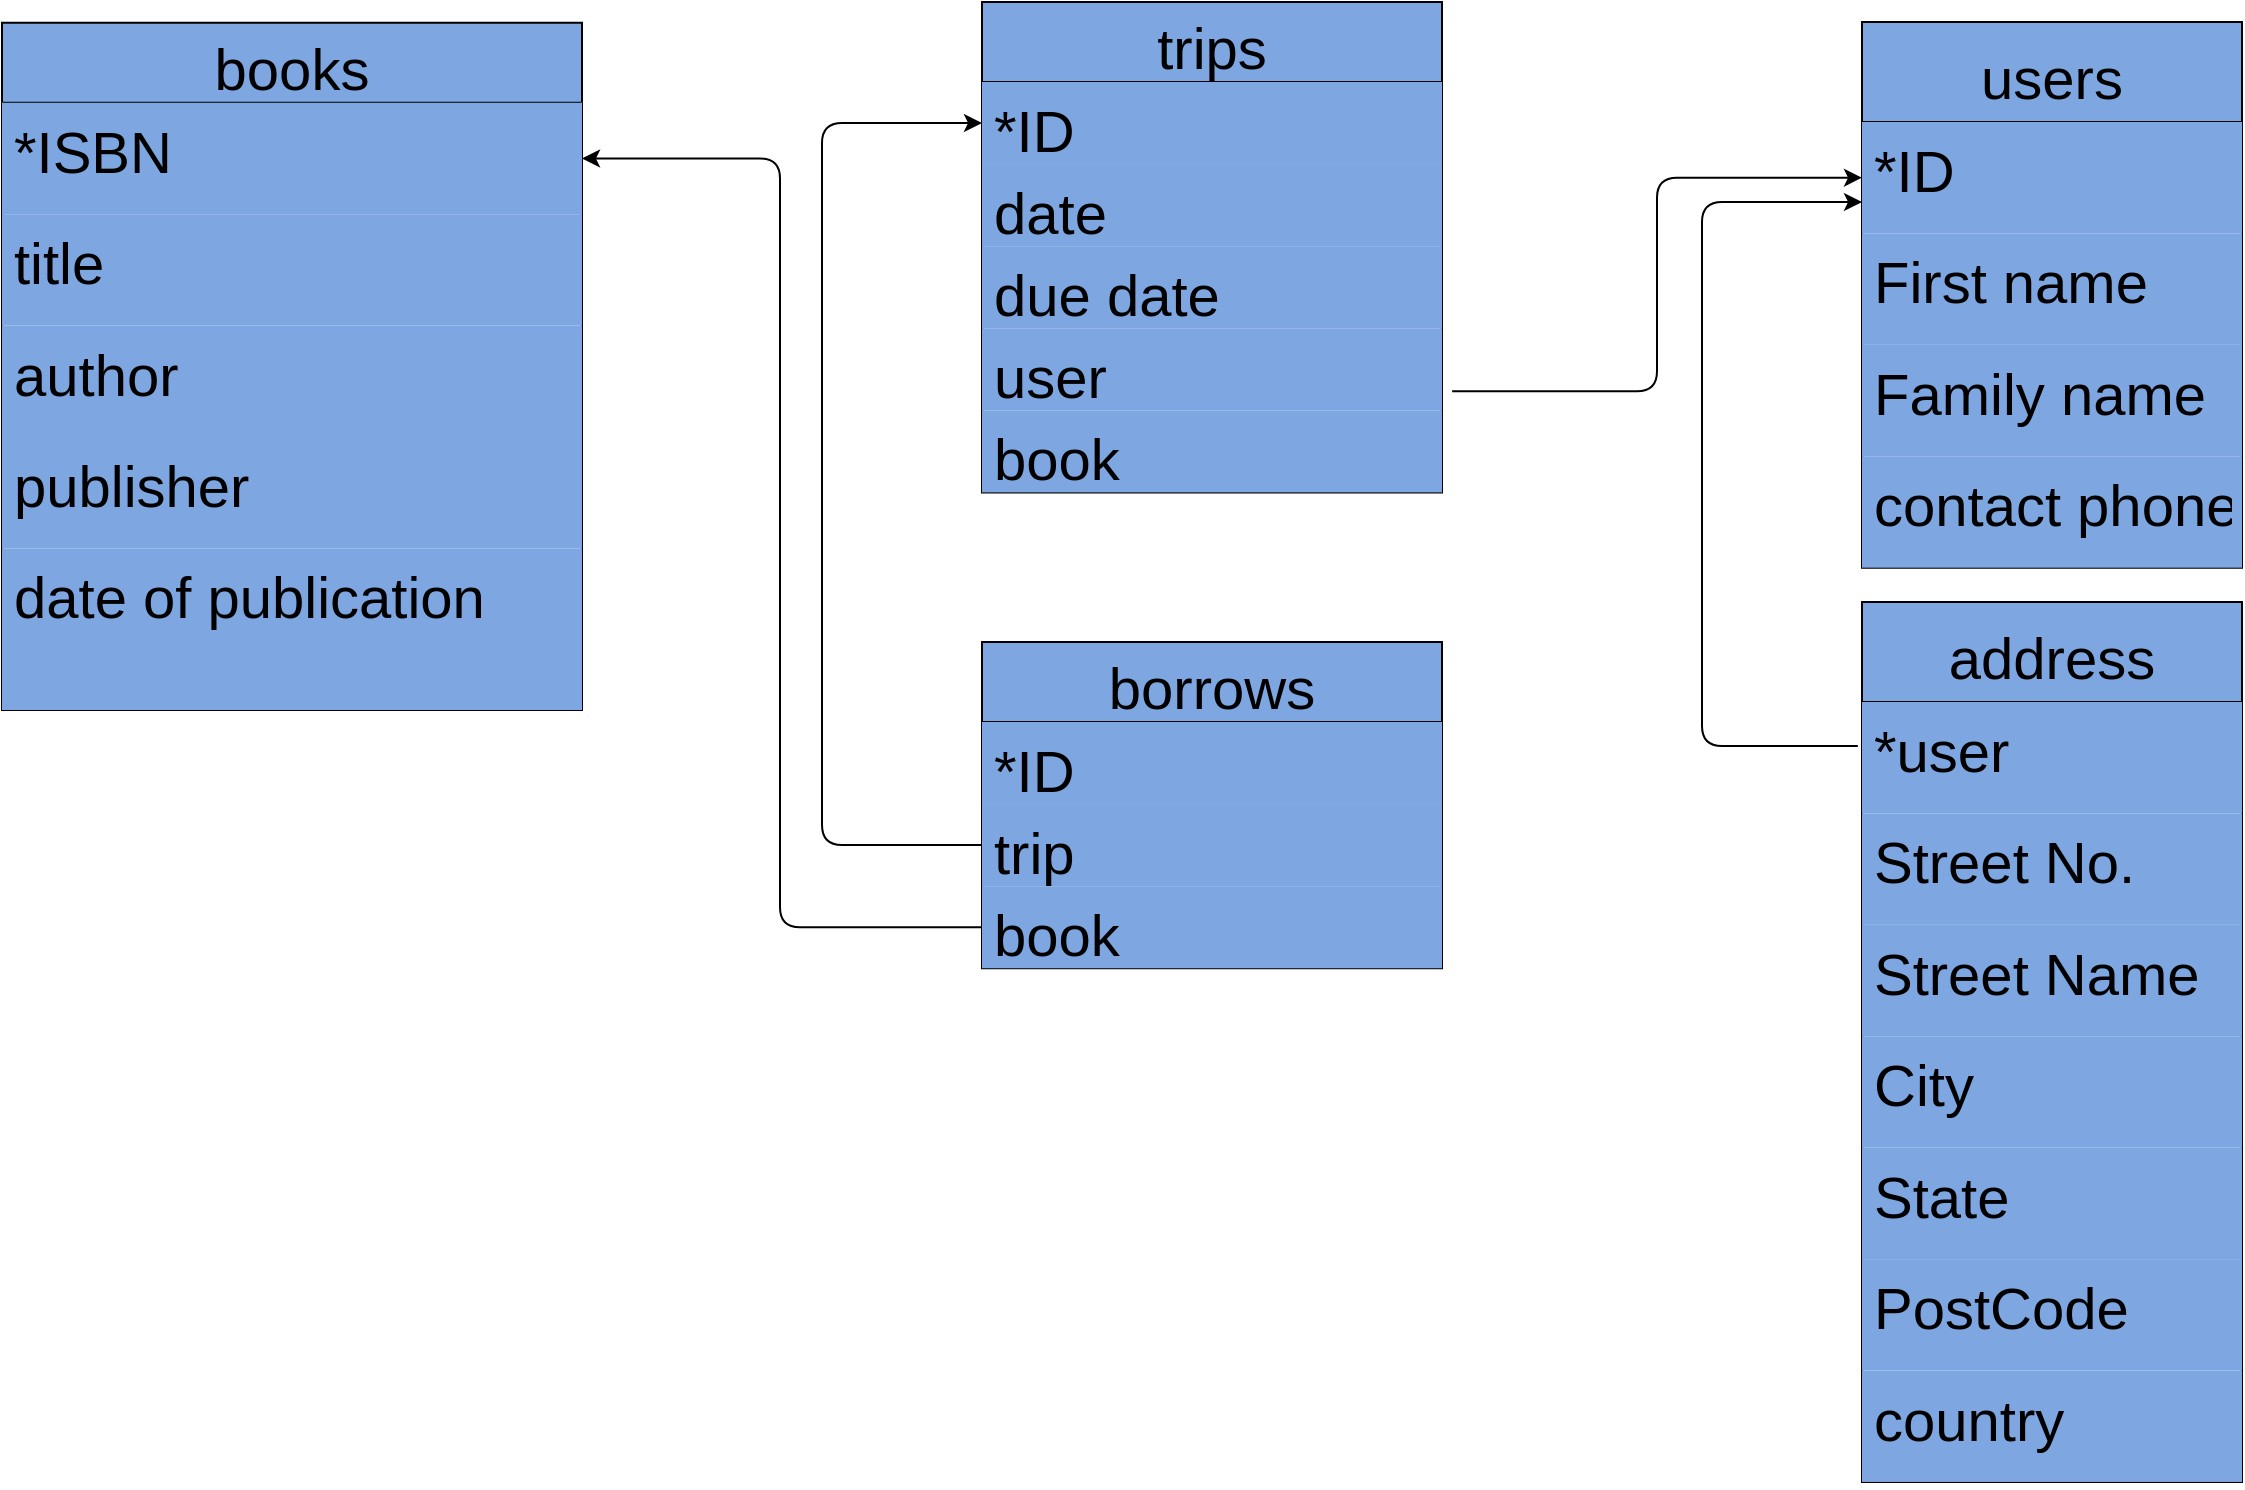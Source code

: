 <mxfile version="14.6.5" type="device"><diagram id="gUF6FbaqaCzxD0nxnOrS" name="Page-1"><mxGraphModel dx="1422" dy="794" grid="1" gridSize="10" guides="1" tooltips="1" connect="1" arrows="1" fold="1" page="1" pageScale="1" pageWidth="827" pageHeight="1169" math="0" shadow="0"><root><mxCell id="0"/><mxCell id="1" parent="0"/><mxCell id="NSFLEO3_udODD0rvrSkR-15" value="books" style="swimlane;fontStyle=0;childLayout=stackLayout;horizontal=1;startSize=40;fillColor=#7EA6E0;horizontalStack=0;resizeParent=1;resizeParentMax=0;resizeLast=0;collapsible=1;marginBottom=0;fontSize=29;aspect=fixed;" vertex="1" parent="1"><mxGeometry x="10" y="200.38" width="290" height="343.62" as="geometry"><mxRectangle x="40" y="120" width="60" height="26" as="alternateBounds"/></mxGeometry></mxCell><mxCell id="NSFLEO3_udODD0rvrSkR-20" value="*ISBN" style="text;strokeColor=none;fillColor=#7EA6E0;align=left;verticalAlign=top;spacingLeft=4;spacingRight=4;overflow=hidden;rotatable=0;points=[[0,0.5],[1,0.5]];portConstraint=eastwest;fontSize=29;aspect=fixed;" vertex="1" parent="NSFLEO3_udODD0rvrSkR-15"><mxGeometry y="40" width="290" height="55.71" as="geometry"/></mxCell><mxCell id="NSFLEO3_udODD0rvrSkR-16" value="title" style="text;strokeColor=none;fillColor=#7EA6E0;align=left;verticalAlign=top;spacingLeft=4;spacingRight=4;overflow=hidden;rotatable=0;points=[[0,0.5],[1,0.5]];portConstraint=eastwest;fontSize=29;aspect=fixed;" vertex="1" parent="NSFLEO3_udODD0rvrSkR-15"><mxGeometry y="95.71" width="290" height="55.71" as="geometry"/></mxCell><mxCell id="NSFLEO3_udODD0rvrSkR-17" value="author&#10;&#10;" style="text;strokeColor=none;fillColor=#7EA6E0;align=left;verticalAlign=top;spacingLeft=4;spacingRight=4;overflow=hidden;rotatable=0;points=[[0,0.5],[1,0.5]];portConstraint=eastwest;fontSize=29;aspect=fixed;" vertex="1" parent="NSFLEO3_udODD0rvrSkR-15"><mxGeometry y="151.42" width="290" height="55.71" as="geometry"/></mxCell><mxCell id="NSFLEO3_udODD0rvrSkR-18" value="publisher" style="text;strokeColor=none;fillColor=#7EA6E0;align=left;verticalAlign=top;spacingLeft=4;spacingRight=4;overflow=hidden;rotatable=0;points=[[0,0.5],[1,0.5]];portConstraint=eastwest;fontSize=29;aspect=fixed;" vertex="1" parent="NSFLEO3_udODD0rvrSkR-15"><mxGeometry y="207.13" width="290" height="55.71" as="geometry"/></mxCell><mxCell id="NSFLEO3_udODD0rvrSkR-19" value="date of publication&#10;" style="text;strokeColor=none;fillColor=#7EA6E0;align=left;verticalAlign=top;spacingLeft=4;spacingRight=4;overflow=hidden;rotatable=0;points=[[0,0.5],[1,0.5]];portConstraint=eastwest;fontSize=29;aspect=fixed;" vertex="1" parent="NSFLEO3_udODD0rvrSkR-15"><mxGeometry y="262.84" width="290" height="80.78" as="geometry"/></mxCell><mxCell id="NSFLEO3_udODD0rvrSkR-21" value="users" style="swimlane;fontStyle=0;childLayout=stackLayout;horizontal=1;startSize=50;fillColor=#7EA6E0;horizontalStack=0;resizeParent=1;resizeParentMax=0;resizeLast=0;collapsible=1;marginBottom=0;fontSize=29;aspect=fixed;" vertex="1" parent="1"><mxGeometry x="940" y="200" width="190" height="272.84" as="geometry"/></mxCell><mxCell id="NSFLEO3_udODD0rvrSkR-31" value="*ID" style="text;strokeColor=none;fillColor=#7EA6E0;align=left;verticalAlign=top;spacingLeft=4;spacingRight=4;overflow=hidden;rotatable=0;points=[[0,0.5],[1,0.5]];portConstraint=eastwest;fontSize=29;aspect=fixed;" vertex="1" parent="NSFLEO3_udODD0rvrSkR-21"><mxGeometry y="50" width="190" height="55.71" as="geometry"/></mxCell><mxCell id="NSFLEO3_udODD0rvrSkR-34" value="First name" style="text;strokeColor=none;fillColor=#7EA6E0;align=left;verticalAlign=top;spacingLeft=4;spacingRight=4;overflow=hidden;rotatable=0;points=[[0,0.5],[1,0.5]];portConstraint=eastwest;fontSize=29;aspect=fixed;" vertex="1" parent="NSFLEO3_udODD0rvrSkR-21"><mxGeometry y="105.71" width="190" height="55.71" as="geometry"/></mxCell><mxCell id="NSFLEO3_udODD0rvrSkR-22" value="Family name" style="text;strokeColor=none;fillColor=#7EA6E0;align=left;verticalAlign=top;spacingLeft=4;spacingRight=4;overflow=hidden;rotatable=0;points=[[0,0.5],[1,0.5]];portConstraint=eastwest;fontSize=29;aspect=fixed;" vertex="1" parent="NSFLEO3_udODD0rvrSkR-21"><mxGeometry y="161.42" width="190" height="55.71" as="geometry"/></mxCell><mxCell id="NSFLEO3_udODD0rvrSkR-24" value="contact phone number" style="text;strokeColor=none;fillColor=#7EA6E0;align=left;verticalAlign=top;spacingLeft=4;spacingRight=4;overflow=hidden;rotatable=0;points=[[0,0.5],[1,0.5]];portConstraint=eastwest;fontSize=29;aspect=fixed;" vertex="1" parent="NSFLEO3_udODD0rvrSkR-21"><mxGeometry y="217.13" width="190" height="55.71" as="geometry"/></mxCell><mxCell id="NSFLEO3_udODD0rvrSkR-25" value="trips" style="swimlane;fontStyle=0;childLayout=stackLayout;horizontal=1;startSize=40;fillColor=#7EA6E0;horizontalStack=0;resizeParent=1;resizeParentMax=0;resizeLast=0;collapsible=1;marginBottom=0;fontSize=29;" vertex="1" parent="1"><mxGeometry x="500" y="190" width="230" height="245.2" as="geometry"/></mxCell><mxCell id="NSFLEO3_udODD0rvrSkR-30" value="*ID" style="text;strokeColor=none;fillColor=#7EA6E0;align=left;verticalAlign=top;spacingLeft=4;spacingRight=4;overflow=hidden;rotatable=0;points=[[0,0.5],[1,0.5]];portConstraint=eastwest;fontSize=29;" vertex="1" parent="NSFLEO3_udODD0rvrSkR-25"><mxGeometry y="40" width="230" height="41.04" as="geometry"/></mxCell><mxCell id="NSFLEO3_udODD0rvrSkR-26" value="date" style="text;strokeColor=none;fillColor=#7EA6E0;align=left;verticalAlign=top;spacingLeft=4;spacingRight=4;overflow=hidden;rotatable=0;points=[[0,0.5],[1,0.5]];portConstraint=eastwest;fontSize=29;" vertex="1" parent="NSFLEO3_udODD0rvrSkR-25"><mxGeometry y="81.04" width="230" height="41.04" as="geometry"/></mxCell><mxCell id="NSFLEO3_udODD0rvrSkR-27" value="due date" style="text;strokeColor=none;fillColor=#7EA6E0;align=left;verticalAlign=top;spacingLeft=4;spacingRight=4;overflow=hidden;rotatable=0;points=[[0,0.5],[1,0.5]];portConstraint=eastwest;fontSize=29;" vertex="1" parent="NSFLEO3_udODD0rvrSkR-25"><mxGeometry y="122.08" width="230" height="41.04" as="geometry"/></mxCell><mxCell id="NSFLEO3_udODD0rvrSkR-28" value="user" style="text;strokeColor=none;fillColor=#7EA6E0;align=left;verticalAlign=top;spacingLeft=4;spacingRight=4;overflow=hidden;rotatable=0;points=[[0,0.5],[1,0.5]];portConstraint=eastwest;fontSize=29;" vertex="1" parent="NSFLEO3_udODD0rvrSkR-25"><mxGeometry y="163.12" width="230" height="41.04" as="geometry"/></mxCell><mxCell id="NSFLEO3_udODD0rvrSkR-29" value="book&#10;" style="text;strokeColor=none;fillColor=#7EA6E0;align=left;verticalAlign=top;spacingLeft=4;spacingRight=4;overflow=hidden;rotatable=0;points=[[0,0.5],[1,0.5]];portConstraint=eastwest;fontSize=29;" vertex="1" parent="NSFLEO3_udODD0rvrSkR-25"><mxGeometry y="204.16" width="230" height="41.04" as="geometry"/></mxCell><mxCell id="NSFLEO3_udODD0rvrSkR-32" value="" style="edgeStyle=elbowEdgeStyle;elbow=horizontal;endArrow=classic;html=1;fontSize=29;entryX=0;entryY=0.5;entryDx=0;entryDy=0;exitX=1.022;exitY=0.768;exitDx=0;exitDy=0;exitPerimeter=0;fillColor=#7EA6E0;" edge="1" parent="1" source="NSFLEO3_udODD0rvrSkR-28" target="NSFLEO3_udODD0rvrSkR-31"><mxGeometry width="50" height="50" relative="1" as="geometry"><mxPoint x="730" y="420" as="sourcePoint"/><mxPoint x="780" y="370" as="targetPoint"/></mxGeometry></mxCell><mxCell id="NSFLEO3_udODD0rvrSkR-33" value="" style="edgeStyle=elbowEdgeStyle;elbow=horizontal;endArrow=classic;html=1;fontSize=29;entryX=1;entryY=0.5;entryDx=0;entryDy=0;fillColor=#7EA6E0;exitX=0;exitY=0.5;exitDx=0;exitDy=0;" edge="1" parent="1" source="NSFLEO3_udODD0rvrSkR-38" target="NSFLEO3_udODD0rvrSkR-20"><mxGeometry width="50" height="50" relative="1" as="geometry"><mxPoint x="490" y="650" as="sourcePoint"/><mxPoint x="524" y="259.995" as="targetPoint"/><Array as="points"><mxPoint x="399" y="300"/></Array></mxGeometry></mxCell><mxCell id="NSFLEO3_udODD0rvrSkR-35" value="borrows" style="swimlane;fontStyle=0;childLayout=stackLayout;horizontal=1;startSize=40;fillColor=#7EA6E0;horizontalStack=0;resizeParent=1;resizeParentMax=0;resizeLast=0;collapsible=1;marginBottom=0;fontSize=29;" vertex="1" parent="1"><mxGeometry x="500" y="510" width="230" height="163.12" as="geometry"/></mxCell><mxCell id="NSFLEO3_udODD0rvrSkR-36" value="*ID" style="text;strokeColor=none;fillColor=#7EA6E0;align=left;verticalAlign=top;spacingLeft=4;spacingRight=4;overflow=hidden;rotatable=0;points=[[0,0.5],[1,0.5]];portConstraint=eastwest;fontSize=29;" vertex="1" parent="NSFLEO3_udODD0rvrSkR-35"><mxGeometry y="40" width="230" height="41.04" as="geometry"/></mxCell><mxCell id="NSFLEO3_udODD0rvrSkR-37" value="trip" style="text;strokeColor=none;fillColor=#7EA6E0;align=left;verticalAlign=top;spacingLeft=4;spacingRight=4;overflow=hidden;rotatable=0;points=[[0,0.5],[1,0.5]];portConstraint=eastwest;fontSize=29;" vertex="1" parent="NSFLEO3_udODD0rvrSkR-35"><mxGeometry y="81.04" width="230" height="41.04" as="geometry"/></mxCell><mxCell id="NSFLEO3_udODD0rvrSkR-38" value="book" style="text;strokeColor=none;fillColor=#7EA6E0;align=left;verticalAlign=top;spacingLeft=4;spacingRight=4;overflow=hidden;rotatable=0;points=[[0,0.5],[1,0.5]];portConstraint=eastwest;fontSize=29;" vertex="1" parent="NSFLEO3_udODD0rvrSkR-35"><mxGeometry y="122.08" width="230" height="41.04" as="geometry"/></mxCell><mxCell id="NSFLEO3_udODD0rvrSkR-41" value="" style="edgeStyle=elbowEdgeStyle;elbow=horizontal;endArrow=classic;html=1;fontSize=29;fillColor=#7EA6E0;entryX=0;entryY=0.5;entryDx=0;entryDy=0;exitX=0;exitY=0.5;exitDx=0;exitDy=0;" edge="1" parent="1" source="NSFLEO3_udODD0rvrSkR-37" target="NSFLEO3_udODD0rvrSkR-30"><mxGeometry width="50" height="50" relative="1" as="geometry"><mxPoint x="490" y="570" as="sourcePoint"/><mxPoint x="460" y="390" as="targetPoint"/><Array as="points"><mxPoint x="420" y="340"/></Array></mxGeometry></mxCell><mxCell id="NSFLEO3_udODD0rvrSkR-42" value="address" style="swimlane;fontStyle=0;childLayout=stackLayout;horizontal=1;startSize=50;fillColor=#7EA6E0;horizontalStack=0;resizeParent=1;resizeParentMax=0;resizeLast=0;collapsible=1;marginBottom=0;fontSize=29;aspect=fixed;" vertex="1" parent="1"><mxGeometry x="940" y="490" width="190" height="439.97" as="geometry"/></mxCell><mxCell id="NSFLEO3_udODD0rvrSkR-43" value="*user" style="text;strokeColor=none;fillColor=#7EA6E0;align=left;verticalAlign=top;spacingLeft=4;spacingRight=4;overflow=hidden;rotatable=0;points=[[0,0.5],[1,0.5]];portConstraint=eastwest;fontSize=29;aspect=fixed;" vertex="1" parent="NSFLEO3_udODD0rvrSkR-42"><mxGeometry y="50" width="190" height="55.71" as="geometry"/></mxCell><mxCell id="NSFLEO3_udODD0rvrSkR-44" value="Street No." style="text;strokeColor=none;fillColor=#7EA6E0;align=left;verticalAlign=top;spacingLeft=4;spacingRight=4;overflow=hidden;rotatable=0;points=[[0,0.5],[1,0.5]];portConstraint=eastwest;fontSize=29;aspect=fixed;" vertex="1" parent="NSFLEO3_udODD0rvrSkR-42"><mxGeometry y="105.71" width="190" height="55.71" as="geometry"/></mxCell><mxCell id="NSFLEO3_udODD0rvrSkR-45" value="Street Name" style="text;strokeColor=none;fillColor=#7EA6E0;align=left;verticalAlign=top;spacingLeft=4;spacingRight=4;overflow=hidden;rotatable=0;points=[[0,0.5],[1,0.5]];portConstraint=eastwest;fontSize=29;aspect=fixed;" vertex="1" parent="NSFLEO3_udODD0rvrSkR-42"><mxGeometry y="161.42" width="190" height="55.71" as="geometry"/></mxCell><mxCell id="NSFLEO3_udODD0rvrSkR-46" value="City" style="text;strokeColor=none;fillColor=#7EA6E0;align=left;verticalAlign=top;spacingLeft=4;spacingRight=4;overflow=hidden;rotatable=0;points=[[0,0.5],[1,0.5]];portConstraint=eastwest;fontSize=29;aspect=fixed;" vertex="1" parent="NSFLEO3_udODD0rvrSkR-42"><mxGeometry y="217.13" width="190" height="55.71" as="geometry"/></mxCell><mxCell id="NSFLEO3_udODD0rvrSkR-47" value="State" style="text;strokeColor=none;fillColor=#7EA6E0;align=left;verticalAlign=top;spacingLeft=4;spacingRight=4;overflow=hidden;rotatable=0;points=[[0,0.5],[1,0.5]];portConstraint=eastwest;fontSize=29;aspect=fixed;" vertex="1" parent="NSFLEO3_udODD0rvrSkR-42"><mxGeometry y="272.84" width="190" height="55.71" as="geometry"/></mxCell><mxCell id="NSFLEO3_udODD0rvrSkR-48" value="PostCode" style="text;strokeColor=none;fillColor=#7EA6E0;align=left;verticalAlign=top;spacingLeft=4;spacingRight=4;overflow=hidden;rotatable=0;points=[[0,0.5],[1,0.5]];portConstraint=eastwest;fontSize=29;aspect=fixed;" vertex="1" parent="NSFLEO3_udODD0rvrSkR-42"><mxGeometry y="328.55" width="190" height="55.71" as="geometry"/></mxCell><mxCell id="NSFLEO3_udODD0rvrSkR-49" value="country" style="text;strokeColor=none;fillColor=#7EA6E0;align=left;verticalAlign=top;spacingLeft=4;spacingRight=4;overflow=hidden;rotatable=0;points=[[0,0.5],[1,0.5]];portConstraint=eastwest;fontSize=29;aspect=fixed;" vertex="1" parent="NSFLEO3_udODD0rvrSkR-42"><mxGeometry y="384.26" width="190" height="55.71" as="geometry"/></mxCell><mxCell id="NSFLEO3_udODD0rvrSkR-50" value="" style="edgeStyle=elbowEdgeStyle;elbow=horizontal;endArrow=classic;html=1;fontSize=29;fillColor=#7EA6E0;exitX=-0.011;exitY=0.395;exitDx=0;exitDy=0;exitPerimeter=0;" edge="1" parent="1" source="NSFLEO3_udODD0rvrSkR-43"><mxGeometry width="50" height="50" relative="1" as="geometry"><mxPoint x="870" y="620" as="sourcePoint"/><mxPoint x="940" y="290" as="targetPoint"/><Array as="points"><mxPoint x="860" y="460"/></Array></mxGeometry></mxCell></root></mxGraphModel></diagram></mxfile>